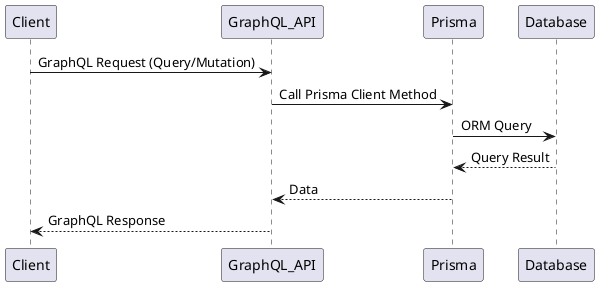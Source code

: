 @startuml
' API Design Placeholder

participant Client
participant GraphQL_API
participant Prisma
participant Database

Client -> GraphQL_API: GraphQL Request (Query/Mutation)
GraphQL_API -> Prisma: Call Prisma Client Method
Prisma -> Database: ORM Query
Database --> Prisma: Query Result
Prisma --> GraphQL_API: Data
GraphQL_API --> Client: GraphQL Response

@enduml